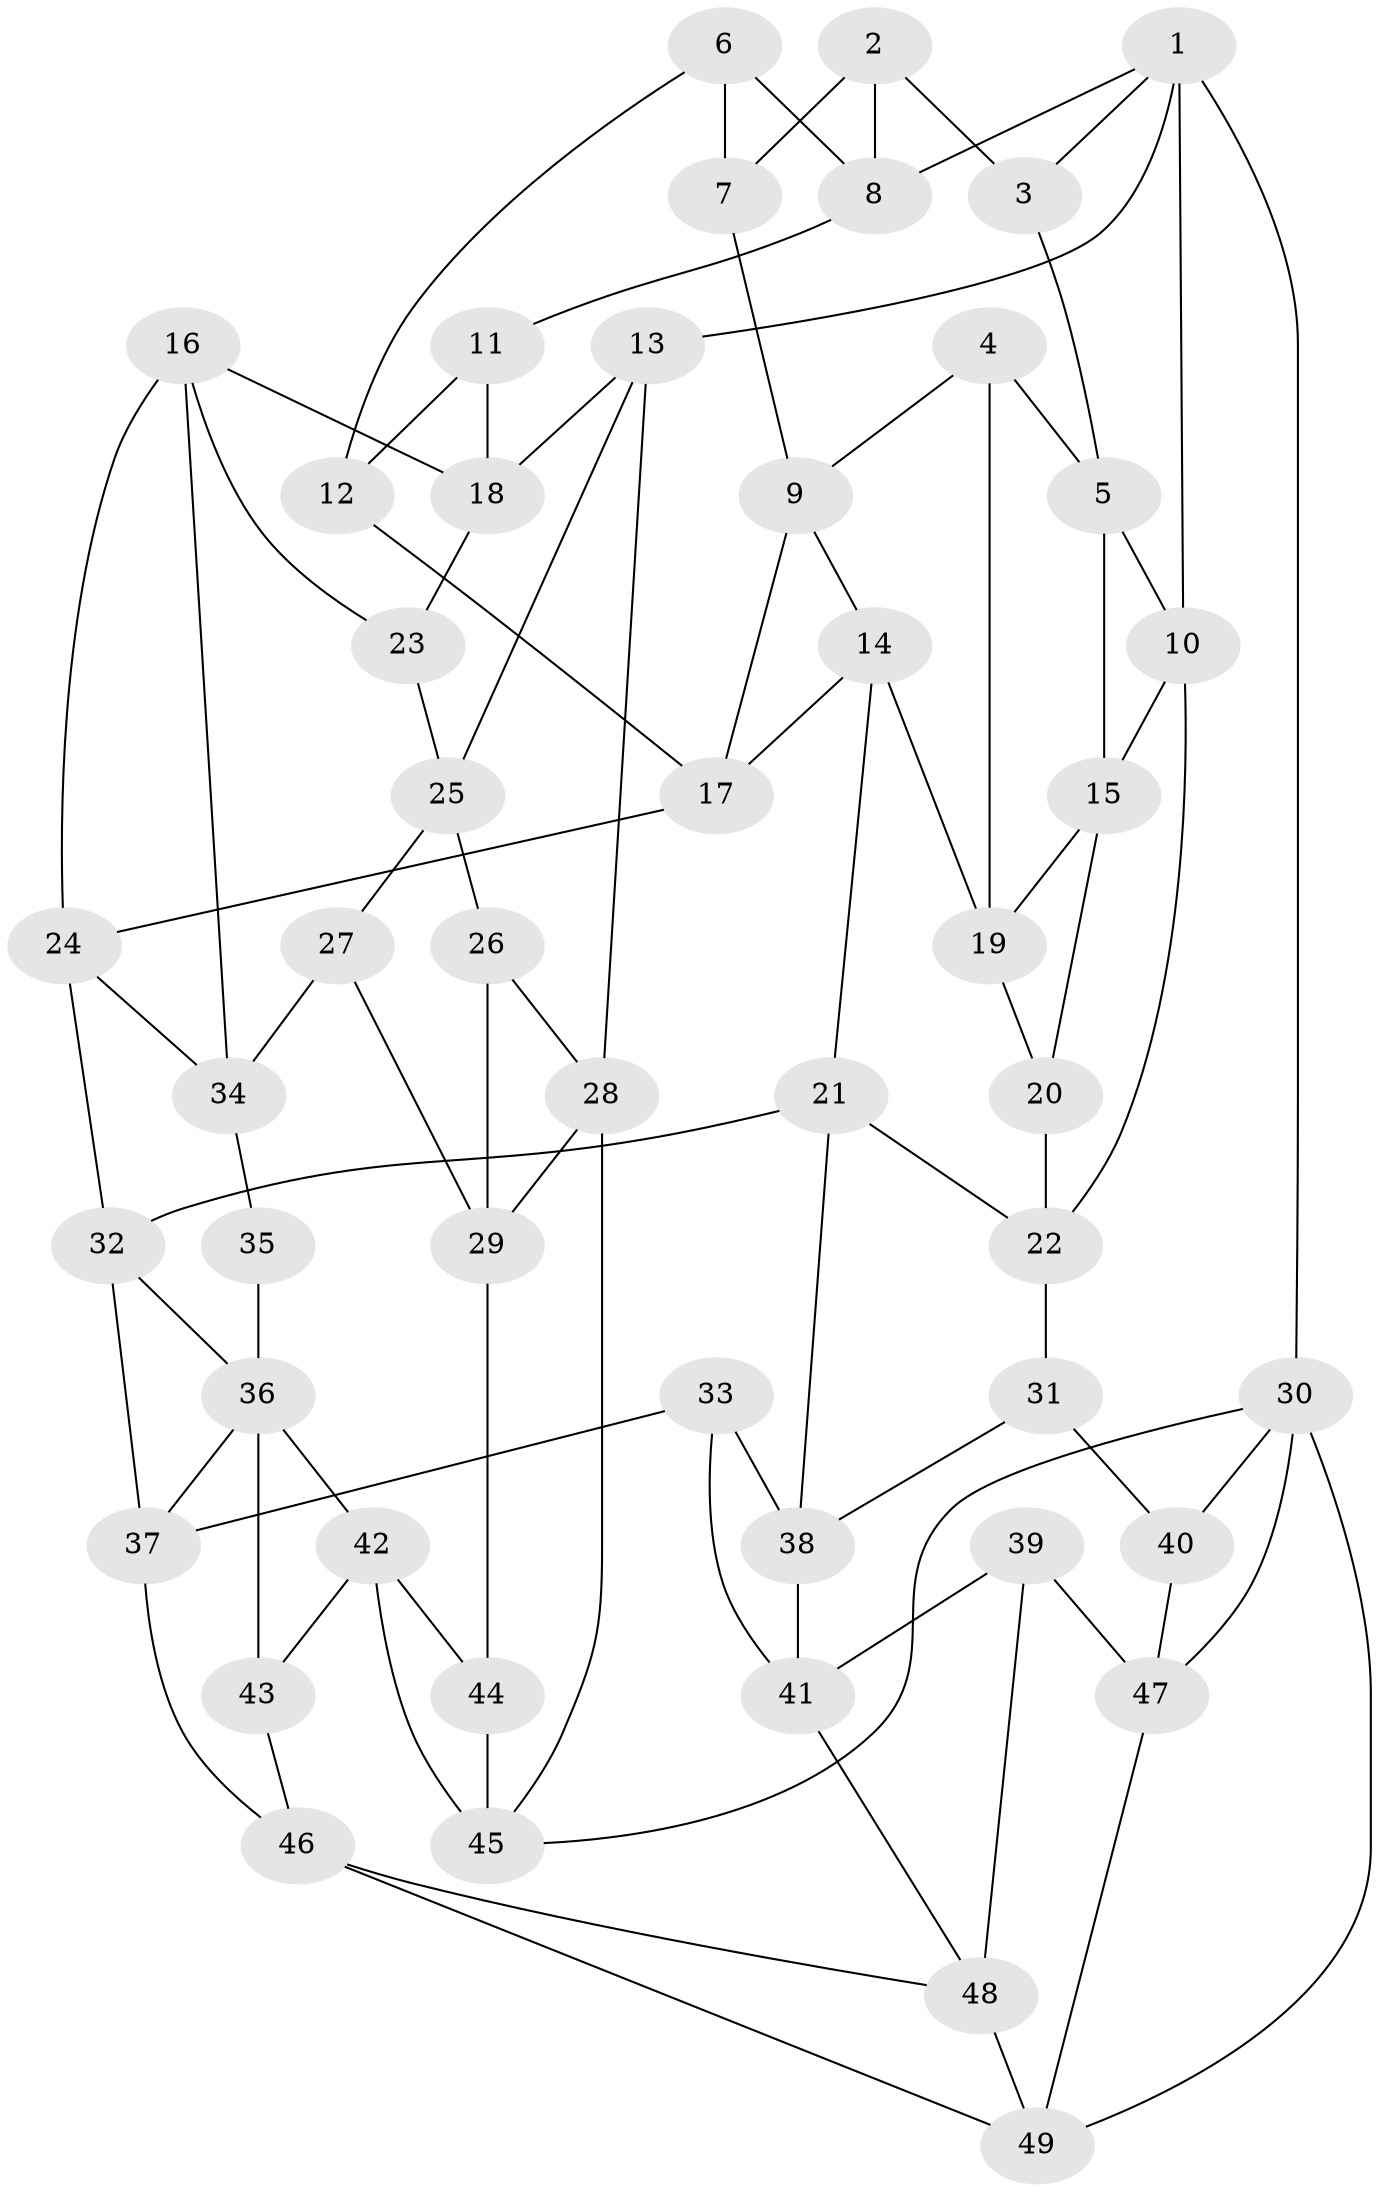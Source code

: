 // original degree distribution, {3: 0.01639344262295082, 6: 0.2540983606557377, 5: 0.45901639344262296, 4: 0.27049180327868855}
// Generated by graph-tools (version 1.1) at 2025/38/03/04/25 23:38:23]
// undirected, 49 vertices, 90 edges
graph export_dot {
  node [color=gray90,style=filled];
  1;
  2;
  3;
  4;
  5;
  6;
  7;
  8;
  9;
  10;
  11;
  12;
  13;
  14;
  15;
  16;
  17;
  18;
  19;
  20;
  21;
  22;
  23;
  24;
  25;
  26;
  27;
  28;
  29;
  30;
  31;
  32;
  33;
  34;
  35;
  36;
  37;
  38;
  39;
  40;
  41;
  42;
  43;
  44;
  45;
  46;
  47;
  48;
  49;
  1 -- 3 [weight=1.0];
  1 -- 8 [weight=1.0];
  1 -- 10 [weight=1.0];
  1 -- 13 [weight=1.0];
  1 -- 30 [weight=2.0];
  2 -- 3 [weight=1.0];
  2 -- 7 [weight=1.0];
  2 -- 8 [weight=1.0];
  3 -- 5 [weight=1.0];
  4 -- 5 [weight=1.0];
  4 -- 9 [weight=1.0];
  4 -- 19 [weight=1.0];
  5 -- 10 [weight=1.0];
  5 -- 15 [weight=1.0];
  6 -- 7 [weight=1.0];
  6 -- 8 [weight=2.0];
  6 -- 12 [weight=1.0];
  7 -- 9 [weight=2.0];
  8 -- 11 [weight=1.0];
  9 -- 14 [weight=1.0];
  9 -- 17 [weight=1.0];
  10 -- 15 [weight=1.0];
  10 -- 22 [weight=1.0];
  11 -- 12 [weight=1.0];
  11 -- 18 [weight=2.0];
  12 -- 17 [weight=1.0];
  13 -- 18 [weight=1.0];
  13 -- 25 [weight=1.0];
  13 -- 28 [weight=1.0];
  14 -- 17 [weight=1.0];
  14 -- 19 [weight=1.0];
  14 -- 21 [weight=1.0];
  15 -- 19 [weight=1.0];
  15 -- 20 [weight=1.0];
  16 -- 18 [weight=1.0];
  16 -- 23 [weight=1.0];
  16 -- 24 [weight=1.0];
  16 -- 34 [weight=1.0];
  17 -- 24 [weight=1.0];
  18 -- 23 [weight=1.0];
  19 -- 20 [weight=1.0];
  20 -- 22 [weight=2.0];
  21 -- 22 [weight=1.0];
  21 -- 32 [weight=1.0];
  21 -- 38 [weight=1.0];
  22 -- 31 [weight=2.0];
  23 -- 25 [weight=2.0];
  24 -- 32 [weight=1.0];
  24 -- 34 [weight=1.0];
  25 -- 26 [weight=2.0];
  25 -- 27 [weight=1.0];
  26 -- 28 [weight=1.0];
  26 -- 29 [weight=1.0];
  27 -- 29 [weight=1.0];
  27 -- 34 [weight=1.0];
  28 -- 29 [weight=1.0];
  28 -- 45 [weight=1.0];
  29 -- 44 [weight=1.0];
  30 -- 40 [weight=1.0];
  30 -- 45 [weight=1.0];
  30 -- 47 [weight=1.0];
  30 -- 49 [weight=1.0];
  31 -- 38 [weight=1.0];
  31 -- 40 [weight=1.0];
  32 -- 36 [weight=1.0];
  32 -- 37 [weight=1.0];
  33 -- 37 [weight=1.0];
  33 -- 38 [weight=1.0];
  33 -- 41 [weight=1.0];
  34 -- 35 [weight=1.0];
  35 -- 36 [weight=2.0];
  36 -- 37 [weight=1.0];
  36 -- 42 [weight=1.0];
  36 -- 43 [weight=1.0];
  37 -- 46 [weight=1.0];
  38 -- 41 [weight=1.0];
  39 -- 41 [weight=1.0];
  39 -- 47 [weight=1.0];
  39 -- 48 [weight=1.0];
  40 -- 47 [weight=1.0];
  41 -- 48 [weight=1.0];
  42 -- 43 [weight=1.0];
  42 -- 44 [weight=1.0];
  42 -- 45 [weight=1.0];
  43 -- 46 [weight=1.0];
  44 -- 45 [weight=2.0];
  46 -- 48 [weight=1.0];
  46 -- 49 [weight=1.0];
  47 -- 49 [weight=1.0];
  48 -- 49 [weight=1.0];
}

